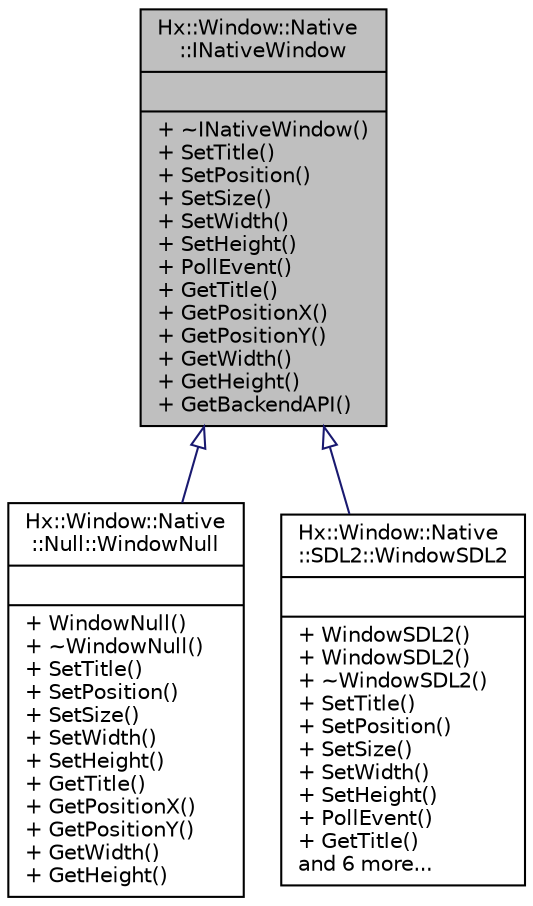 digraph "Hx::Window::Native::INativeWindow"
{
  edge [fontname="Helvetica",fontsize="10",labelfontname="Helvetica",labelfontsize="10"];
  node [fontname="Helvetica",fontsize="10",shape=record];
  Node1 [label="{Hx::Window::Native\l::INativeWindow\n||+ ~INativeWindow()\l+ SetTitle()\l+ SetPosition()\l+ SetSize()\l+ SetWidth()\l+ SetHeight()\l+ PollEvent()\l+ GetTitle()\l+ GetPositionX()\l+ GetPositionY()\l+ GetWidth()\l+ GetHeight()\l+ GetBackendAPI()\l}",height=0.2,width=0.4,color="black", fillcolor="grey75", style="filled", fontcolor="black"];
  Node1 -> Node2 [dir="back",color="midnightblue",fontsize="10",style="solid",arrowtail="onormal",fontname="Helvetica"];
  Node2 [label="{Hx::Window::Native\l::Null::WindowNull\n||+ WindowNull()\l+ ~WindowNull()\l+ SetTitle()\l+ SetPosition()\l+ SetSize()\l+ SetWidth()\l+ SetHeight()\l+ GetTitle()\l+ GetPositionX()\l+ GetPositionY()\l+ GetWidth()\l+ GetHeight()\l}",height=0.2,width=0.4,color="black", fillcolor="white", style="filled",URL="$classHx_1_1Window_1_1Native_1_1Null_1_1WindowNull.html"];
  Node1 -> Node3 [dir="back",color="midnightblue",fontsize="10",style="solid",arrowtail="onormal",fontname="Helvetica"];
  Node3 [label="{Hx::Window::Native\l::SDL2::WindowSDL2\n||+ WindowSDL2()\l+ WindowSDL2()\l+ ~WindowSDL2()\l+ SetTitle()\l+ SetPosition()\l+ SetSize()\l+ SetWidth()\l+ SetHeight()\l+ PollEvent()\l+ GetTitle()\land 6 more...\l}",height=0.2,width=0.4,color="black", fillcolor="white", style="filled",URL="$classHx_1_1Window_1_1Native_1_1SDL2_1_1WindowSDL2.html"];
}
